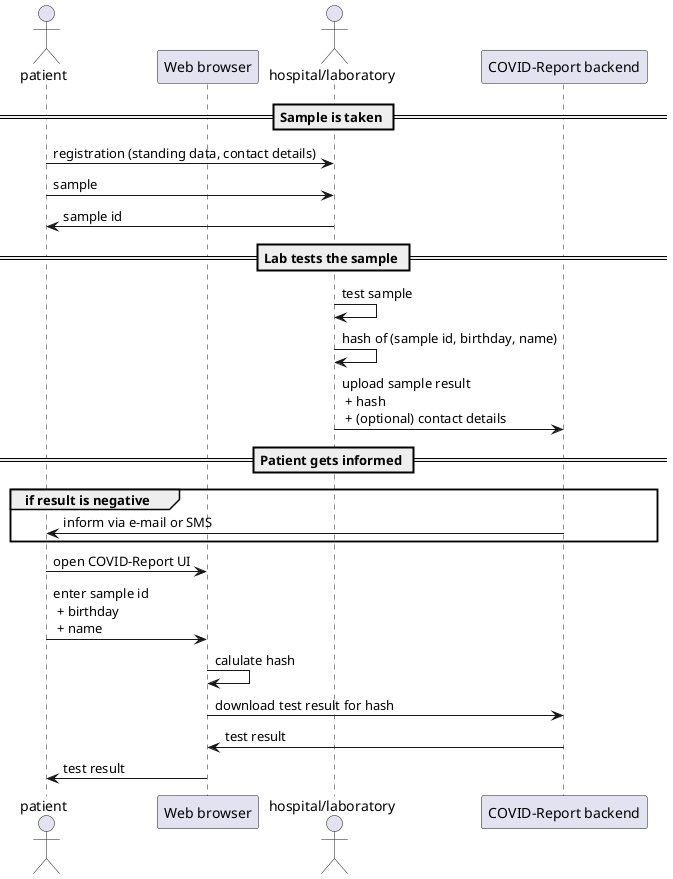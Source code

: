 @startuml

actor pat as "patient"
participant ui as "Web browser"

actor lab as "hospital/laboratory"
participant cr as "COVID-Report backend"

== Sample is taken ==
pat -> lab : registration (standing data, contact details)
pat -> lab : sample
pat <- lab : sample id

== Lab tests the sample ==
lab -> lab : test sample
lab -> lab : hash of (sample id, birthday, name)
lab -> cr : upload sample result \n + hash \n + (optional) contact details

== Patient gets informed ==

group if result is negative
cr -> pat: inform via e-mail or SMS
end group

pat -> ui  : open COVID-Report UI
pat -> ui : enter sample id \n + birthday \n + name
ui -> ui : calulate hash
ui -> cr: download test result for hash
ui <- cr : test result
pat <- ui: test result

@enduml
